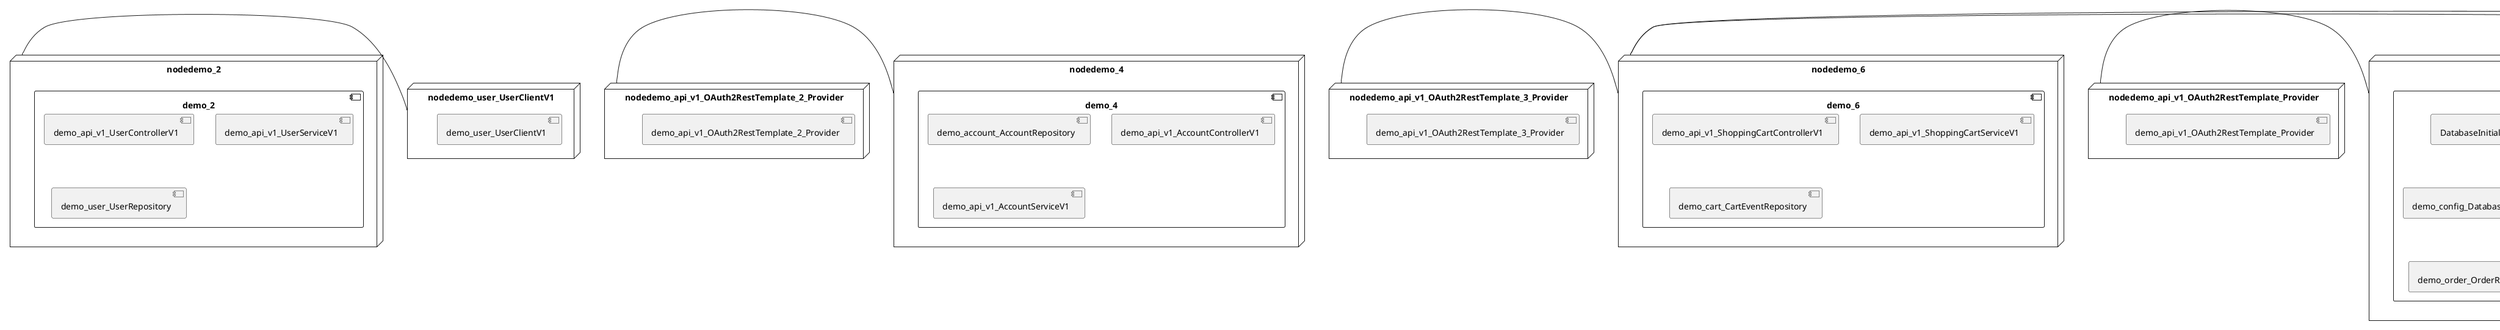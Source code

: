 @startuml
skinparam fixCircleLabelOverlapping true
skinparam componentStyle uml2
node nodedemo {
component demo {
[DatabaseInitializer] [[kbastani-spring-cloud-event-sourcing-example.system#_h4KJQMceEe-a5r6AR1qBNA]]
[demo_api_v1_OrderControllerV1] [[kbastani-spring-cloud-event-sourcing-example.system#_h4KJQMceEe-a5r6AR1qBNA]]
[demo_api_v1_OrderServiceV1] [[kbastani-spring-cloud-event-sourcing-example.system#_h4KJQMceEe-a5r6AR1qBNA]]
[demo_config_DatabaseInitializer] [[kbastani-spring-cloud-event-sourcing-example.system#_h4KJQMceEe-a5r6AR1qBNA]]
[demo_invoice_InvoiceRepository] [[kbastani-spring-cloud-event-sourcing-example.system#_h4KJQMceEe-a5r6AR1qBNA]]
[demo_order_OrderEventRepository] [[kbastani-spring-cloud-event-sourcing-example.system#_h4KJQMceEe-a5r6AR1qBNA]]
[demo_order_OrderRepository] [[kbastani-spring-cloud-event-sourcing-example.system#_h4KJQMceEe-a5r6AR1qBNA]]
}
}
node nodedemo_2 {
component demo_2 {
[demo_api_v1_UserControllerV1] [[kbastani-spring-cloud-event-sourcing-example.system#_h4KJQMceEe-a5r6AR1qBNA]]
[demo_api_v1_UserServiceV1] [[kbastani-spring-cloud-event-sourcing-example.system#_h4KJQMceEe-a5r6AR1qBNA]]
[demo_user_UserRepository] [[kbastani-spring-cloud-event-sourcing-example.system#_h4KJQMceEe-a5r6AR1qBNA]]
}
}
node nodedemo_3 {
component demo_3 {
[demo_api_v1_CatalogControllerV1] [[kbastani-spring-cloud-event-sourcing-example.system#_h4KJQMceEe-a5r6AR1qBNA]]
[demo_api_v1_CatalogServiceV1] [[kbastani-spring-cloud-event-sourcing-example.system#_h4KJQMceEe-a5r6AR1qBNA]]
[demo_catalog_CatalogInfoRepository] [[kbastani-spring-cloud-event-sourcing-example.system#_h4KJQMceEe-a5r6AR1qBNA]]
}
}
node nodedemo_4 {
component demo_4 {
[demo_account_AccountRepository] [[kbastani-spring-cloud-event-sourcing-example.system#_h4KJQMceEe-a5r6AR1qBNA]]
[demo_api_v1_AccountControllerV1] [[kbastani-spring-cloud-event-sourcing-example.system#_h4KJQMceEe-a5r6AR1qBNA]]
[demo_api_v1_AccountServiceV1] [[kbastani-spring-cloud-event-sourcing-example.system#_h4KJQMceEe-a5r6AR1qBNA]]
}
}
node nodedemo_5 {
component demo_5 {
[demo_UserController] [[kbastani-spring-cloud-event-sourcing-example.system#_h4KJQMceEe-a5r6AR1qBNA]]
[demo_UserRepository] [[kbastani-spring-cloud-event-sourcing-example.system#_h4KJQMceEe-a5r6AR1qBNA]]
[demo_UserService] [[kbastani-spring-cloud-event-sourcing-example.system#_h4KJQMceEe-a5r6AR1qBNA]]
[demo_login_UserController] [[kbastani-spring-cloud-event-sourcing-example.system#_h4KJQMceEe-a5r6AR1qBNA]]
}
}
node nodedemo_6 {
component demo_6 {
[demo_api_v1_ShoppingCartControllerV1] [[kbastani-spring-cloud-event-sourcing-example.system#_h4KJQMceEe-a5r6AR1qBNA]]
[demo_api_v1_ShoppingCartServiceV1] [[kbastani-spring-cloud-event-sourcing-example.system#_h4KJQMceEe-a5r6AR1qBNA]]
[demo_cart_CartEventRepository] [[kbastani-spring-cloud-event-sourcing-example.system#_h4KJQMceEe-a5r6AR1qBNA]]
}
}
node nodedemo_v1 {
component demo_v1 {
[demo_v1_InventoryControllerV1] [[kbastani-spring-cloud-event-sourcing-example.system#_h4KJQMceEe-a5r6AR1qBNA]]
[demo_v1_InventoryServiceV1] [[kbastani-spring-cloud-event-sourcing-example.system#_h4KJQMceEe-a5r6AR1qBNA]]
}
}
node nodedemo_api_v1_OAuth2RestTemplate_2_Provider {
[demo_api_v1_OAuth2RestTemplate_2_Provider] [[kbastani-spring-cloud-event-sourcing-example.system#_h4KJQMceEe-a5r6AR1qBNA]]
}
node nodedemo_api_v1_OAuth2RestTemplate_3_Provider {
[demo_api_v1_OAuth2RestTemplate_3_Provider] [[kbastani-spring-cloud-event-sourcing-example.system#_h4KJQMceEe-a5r6AR1qBNA]]
}
node nodedemo_api_v1_OAuth2RestTemplate_Provider {
[demo_api_v1_OAuth2RestTemplate_Provider] [[kbastani-spring-cloud-event-sourcing-example.system#_h4KJQMceEe-a5r6AR1qBNA]]
}
node nodedemo_api_v1_RestTemplate_2_Provider {
[demo_api_v1_RestTemplate_2_Provider] [[kbastani-spring-cloud-event-sourcing-example.system#_h4KJQMceEe-a5r6AR1qBNA]]
}
node nodedemo_api_v1_RestTemplate_Provider {
[demo_api_v1_RestTemplate_Provider] [[kbastani-spring-cloud-event-sourcing-example.system#_h4KJQMceEe-a5r6AR1qBNA]]
}
node nodedemo_inventory_InventoryRepository_Provider {
[demo_inventory_InventoryRepository_Provider] [[kbastani-spring-cloud-event-sourcing-example.system#_h4KJQMceEe-a5r6AR1qBNA]]
}
node nodedemo_login_AuthenticationManager_Provider {
[demo_login_AuthenticationManager_Provider] [[kbastani-spring-cloud-event-sourcing-example.system#_h4KJQMceEe-a5r6AR1qBNA]]
}
node nodedemo_login_ClientDetailsService_Provider {
[demo_login_ClientDetailsService_Provider] [[kbastani-spring-cloud-event-sourcing-example.system#_h4KJQMceEe-a5r6AR1qBNA]]
}
node nodedemo_login_HttpSessionSecurityContextRepository_Provider {
[demo_login_HttpSessionSecurityContextRepository_Provider] [[kbastani-spring-cloud-event-sourcing-example.system#_h4KJQMceEe-a5r6AR1qBNA]]
}
node nodedemo_login_LoginController {
[demo_login_LoginController] [[kbastani-spring-cloud-event-sourcing-example.system#_h4KJQMceEe-a5r6AR1qBNA]]
}
node nodedemo_product_ProductRepository_Provider {
[demo_product_ProductRepository_Provider] [[kbastani-spring-cloud-event-sourcing-example.system#_h4KJQMceEe-a5r6AR1qBNA]]
}
node nodedemo_user_UserClientV1 {
[demo_user_UserClientV1] [[kbastani-spring-cloud-event-sourcing-example.system#_h4KJQMceEe-a5r6AR1qBNA]]
}
node nodedemo_v1_Session_Provider {
[demo_v1_Session_Provider] [[kbastani-spring-cloud-event-sourcing-example.system#_h4KJQMceEe-a5r6AR1qBNA]]
}
[nodedemo_2] - [nodedemo_user_UserClientV1]
[nodedemo_api_v1_OAuth2RestTemplate_2_Provider] - [nodedemo_4]
[nodedemo_api_v1_OAuth2RestTemplate_3_Provider] - [nodedemo_6]
[nodedemo_api_v1_OAuth2RestTemplate_Provider] - [nodedemo]
[nodedemo_api_v1_RestTemplate_2_Provider] - [nodedemo_6]
[nodedemo_api_v1_RestTemplate_Provider] - [nodedemo_6]
[nodedemo_inventory_InventoryRepository_Provider] - [nodedemo_v1]
[nodedemo_login_AuthenticationManager_Provider] - [nodedemo_login_LoginController]
[nodedemo_login_ClientDetailsService_Provider] - [nodedemo_login_LoginController]
[nodedemo_login_HttpSessionSecurityContextRepository_Provider] - [nodedemo_login_LoginController]
[nodedemo_product_ProductRepository_Provider] - [nodedemo_v1]
[nodedemo_v1_Session_Provider] - [nodedemo_v1]

@enduml
